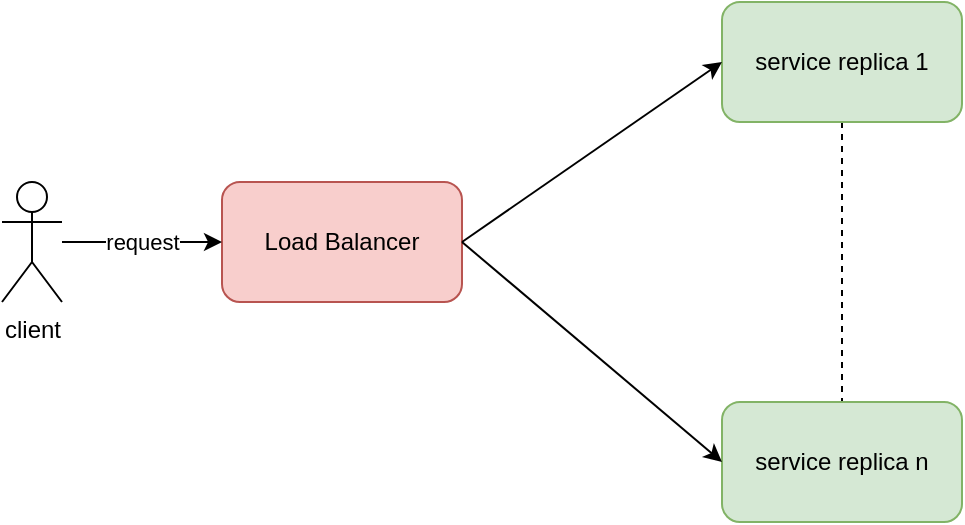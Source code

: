 <mxfile version="13.7.3" type="device"><diagram id="xExou2Qof0DDnWN7iRZf" name="Pagina-1"><mxGraphModel dx="1102" dy="851" grid="1" gridSize="10" guides="1" tooltips="1" connect="1" arrows="1" fold="1" page="1" pageScale="1" pageWidth="827" pageHeight="1169" math="0" shadow="0"><root><mxCell id="0"/><mxCell id="1" parent="0"/><mxCell id="0OGLCGp9v0zLVXmdjQwk-3" value="Load Balancer" style="rounded=1;whiteSpace=wrap;html=1;fillColor=#f8cecc;strokeColor=#b85450;sketch=0;glass=0;shadow=0;" parent="1" vertex="1"><mxGeometry x="160" y="410" width="120" height="60" as="geometry"/></mxCell><mxCell id="McVaLIQnZG3VOwt3WPAq-3" value="request" style="edgeStyle=orthogonalEdgeStyle;rounded=0;orthogonalLoop=1;jettySize=auto;html=1;" edge="1" parent="1" source="McVaLIQnZG3VOwt3WPAq-2" target="0OGLCGp9v0zLVXmdjQwk-3"><mxGeometry relative="1" as="geometry"/></mxCell><mxCell id="McVaLIQnZG3VOwt3WPAq-2" value="client" style="shape=umlActor;verticalLabelPosition=bottom;verticalAlign=top;html=1;outlineConnect=0;" vertex="1" parent="1"><mxGeometry x="50" y="410" width="30" height="60" as="geometry"/></mxCell><mxCell id="McVaLIQnZG3VOwt3WPAq-6" style="edgeStyle=orthogonalEdgeStyle;rounded=0;orthogonalLoop=1;jettySize=auto;html=1;dashed=1;endArrow=none;endFill=0;" edge="1" parent="1" source="McVaLIQnZG3VOwt3WPAq-4" target="McVaLIQnZG3VOwt3WPAq-5"><mxGeometry relative="1" as="geometry"/></mxCell><mxCell id="McVaLIQnZG3VOwt3WPAq-4" value="service replica 1" style="rounded=1;whiteSpace=wrap;html=1;fillColor=#d5e8d4;strokeColor=#82b366;sketch=0;shadow=0;" vertex="1" parent="1"><mxGeometry x="410" y="320" width="120" height="60" as="geometry"/></mxCell><mxCell id="McVaLIQnZG3VOwt3WPAq-5" value="service replica n" style="rounded=1;whiteSpace=wrap;html=1;fillColor=#d5e8d4;strokeColor=#82b366;sketch=0;shadow=0;" vertex="1" parent="1"><mxGeometry x="410" y="520" width="120" height="60" as="geometry"/></mxCell><mxCell id="McVaLIQnZG3VOwt3WPAq-9" value="" style="endArrow=classic;html=1;shadow=0;exitX=1;exitY=0.5;exitDx=0;exitDy=0;entryX=0;entryY=0.5;entryDx=0;entryDy=0;" edge="1" parent="1" source="0OGLCGp9v0zLVXmdjQwk-3" target="McVaLIQnZG3VOwt3WPAq-4"><mxGeometry width="50" height="50" relative="1" as="geometry"><mxPoint x="390" y="470" as="sourcePoint"/><mxPoint x="440" y="420" as="targetPoint"/></mxGeometry></mxCell><mxCell id="McVaLIQnZG3VOwt3WPAq-10" value="" style="endArrow=classic;html=1;shadow=0;entryX=0;entryY=0.5;entryDx=0;entryDy=0;" edge="1" parent="1" target="McVaLIQnZG3VOwt3WPAq-5"><mxGeometry width="50" height="50" relative="1" as="geometry"><mxPoint x="280" y="440" as="sourcePoint"/><mxPoint x="370" y="360" as="targetPoint"/></mxGeometry></mxCell></root></mxGraphModel></diagram></mxfile>
